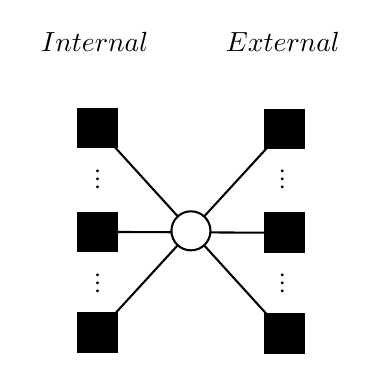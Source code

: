 

\tikzset{every picture/.style={line width=0.75pt}} %set default line width to 0.75pt        

\begin{tikzpicture}[x=0.75pt,y=0.75pt,yscale=-1,xscale=1]
%uncomment if require: \path (0,288); %set diagram left start at 0, and has height of 288

%Shape: Square [id:dp5011100430912303] 
\draw  [fill={rgb, 255:red, 0; green, 0; blue, 0 }  ,fill opacity=1 ] (221.44,121.44) -- (240,121.44) -- (240,140) -- (221.44,140) -- cycle ;
%Shape: Square [id:dp1834276888413744] 
\draw  [fill={rgb, 255:red, 0; green, 0; blue, 0 }  ,fill opacity=1 ] (221.44,170) -- (240,170) -- (240,188.56) -- (221.44,188.56) -- cycle ;
%Shape: Square [id:dp4346063530366504] 
\draw  [fill={rgb, 255:red, 0; green, 0; blue, 0 }  ,fill opacity=1 ] (221.44,71.44) -- (240,71.44) -- (240,90) -- (221.44,90) -- cycle ;
%Straight Lines [id:da04926983509243965] 
\draw    (230.72,130.72) -- (140.72,130.28) ;
%Straight Lines [id:da6042872004378272] 
\draw    (230.72,179.28) -- (140.72,80.28) ;
%Straight Lines [id:da23454228445560488] 
\draw    (140.72,178.84) -- (230.72,80.72) ;
%Shape: Circle [id:dp7060474924289566] 
\draw  [fill={rgb, 255:red, 255; green, 255; blue, 255 }  ,fill opacity=1 ] (176.31,129.78) .. controls (176.31,124.59) and (180.53,120.37) .. (185.72,120.37) .. controls (190.91,120.37) and (195.13,124.59) .. (195.13,129.78) .. controls (195.13,134.97) and (190.91,139.19) .. (185.72,139.19) .. controls (180.53,139.19) and (176.31,134.97) .. (176.31,129.78) -- cycle ;
%Shape: Square [id:dp12209236616988428] 
\draw  [fill={rgb, 255:red, 0; green, 0; blue, 0 }  ,fill opacity=1 ] (131.44,121) -- (150,121) -- (150,139.56) -- (131.44,139.56) -- cycle ;
%Shape: Square [id:dp4564996494162272] 
\draw  [fill={rgb, 255:red, 0; green, 0; blue, 0 }  ,fill opacity=1 ] (131.44,169.56) -- (150,169.56) -- (150,188.12) -- (131.44,188.12) -- cycle ;
%Shape: Square [id:dp4857190958072921] 
\draw  [fill={rgb, 255:red, 0; green, 0; blue, 0 }  ,fill opacity=1 ] (131.44,71) -- (150,71) -- (150,89.56) -- (131.44,89.56) -- cycle ;

% Text Node
\draw (143,98) node [anchor=north west][inner sep=0.75pt]  [rotate=-90] [align=left] {...};
% Text Node
\draw (143,148) node [anchor=north west][inner sep=0.75pt]  [rotate=-90] [align=left] {...};
% Text Node
\draw (232,98) node [anchor=north west][inner sep=0.75pt]  [rotate=-90] [align=left] {...};
% Text Node
\draw (232,148) node [anchor=north west][inner sep=0.75pt]  [rotate=-90] [align=left] {...};
% Text Node
\draw (112,32.4) node [anchor=north west][inner sep=0.75pt]    {$Internal$};
% Text Node
\draw (201,32.4) node [anchor=north west][inner sep=0.75pt]    {$External$};


\end{tikzpicture}
